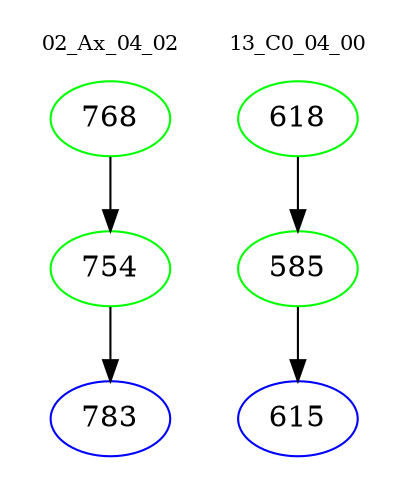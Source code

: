 digraph{
subgraph cluster_0 {
color = white
label = "02_Ax_04_02";
fontsize=10;
T0_768 [label="768", color="green"]
T0_768 -> T0_754 [color="black"]
T0_754 [label="754", color="green"]
T0_754 -> T0_783 [color="black"]
T0_783 [label="783", color="blue"]
}
subgraph cluster_1 {
color = white
label = "13_C0_04_00";
fontsize=10;
T1_618 [label="618", color="green"]
T1_618 -> T1_585 [color="black"]
T1_585 [label="585", color="green"]
T1_585 -> T1_615 [color="black"]
T1_615 [label="615", color="blue"]
}
}
